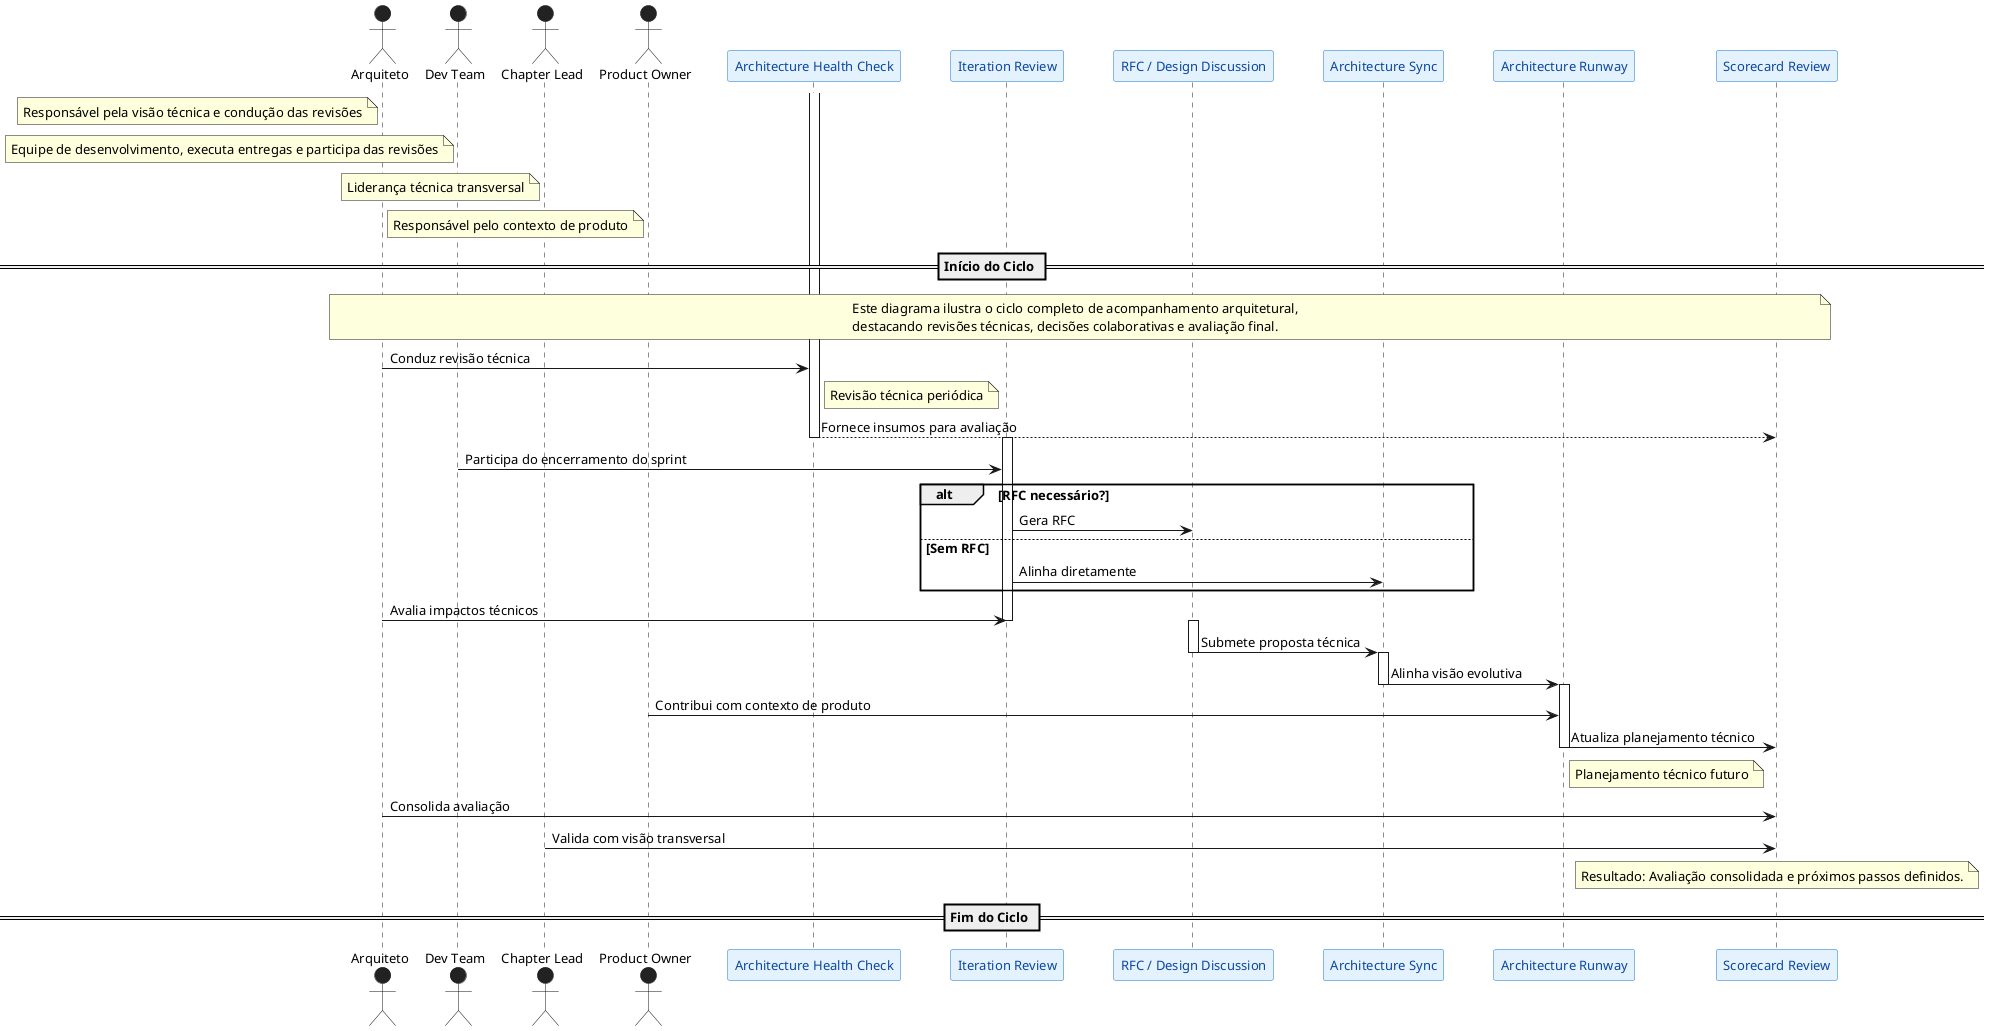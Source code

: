 @startuml
' Diagrama de Sequência - Acompanhamento Contínuo da Arquitetura

skinparam sequenceMessageAlign left
skinparam participantPadding 20
skinparam defaultFontSize 13
skinparam shadowing false
skinparam actor {
    BackgroundColor #222222
    BorderColor #111111
    FontColor #000000
}
skinparam participant {
    BackgroundColor #E3F2FD
    BorderColor #1976D2
    FontColor #0D47A1
}

actor Arquiteto
actor "Dev Team" as Dev
actor "Chapter Lead" as Chapter
actor "Product Owner" as PO

note left of Arquiteto
  Responsável pela visão técnica e condução das revisões
end note
note left of Dev
  Equipe de desenvolvimento, executa entregas e participa das revisões
end note
note left of Chapter
  Liderança técnica transversal
end note
note left of PO
  Responsável pelo contexto de produto
end note

participant "Architecture Health Check" as HC
participant "Iteration Review" as IR
participant "RFC / Design Discussion" as RFC
participant "Architecture Sync" as Sync
participant "Architecture Runway" as Runway
participant "Scorecard Review" as Score

== Início do Ciclo ==

note over Arquiteto,Score
  Este diagrama ilustra o ciclo completo de acompanhamento arquitetural,
  destacando revisões técnicas, decisões colaborativas e avaliação final.
end note


activate HC
Arquiteto -> HC : Conduz revisão técnica
note right of HC: Revisão técnica periódica
HC --> Score : Fornece insumos para avaliação
deactivate HC


activate IR
Dev -> IR : Participa do encerramento do sprint
alt RFC necessário?
    IR -> RFC : Gera RFC
else Sem RFC
    IR -> Sync : Alinha diretamente
end
Arquiteto -> IR : Avalia impactos técnicos
deactivate IR


activate RFC
RFC -> Sync : Submete proposta técnica
deactivate RFC
activate Sync
Sync -> Runway : Alinha visão evolutiva
deactivate Sync


activate Runway
PO -> Runway : Contribui com contexto de produto
Runway -> Score : Atualiza planejamento técnico
note right of Runway: Planejamento técnico futuro
deactivate Runway


Arquiteto -> Score : Consolida avaliação
Chapter -> Score : Valida com visão transversal
note over Score
  Resultado: Avaliação consolidada e próximos passos definidos.
end note

== Fim do Ciclo ==

deactivate HC
deactivate IR
deactivate RFC
deactivate Sync
deactivate Runway
@enduml